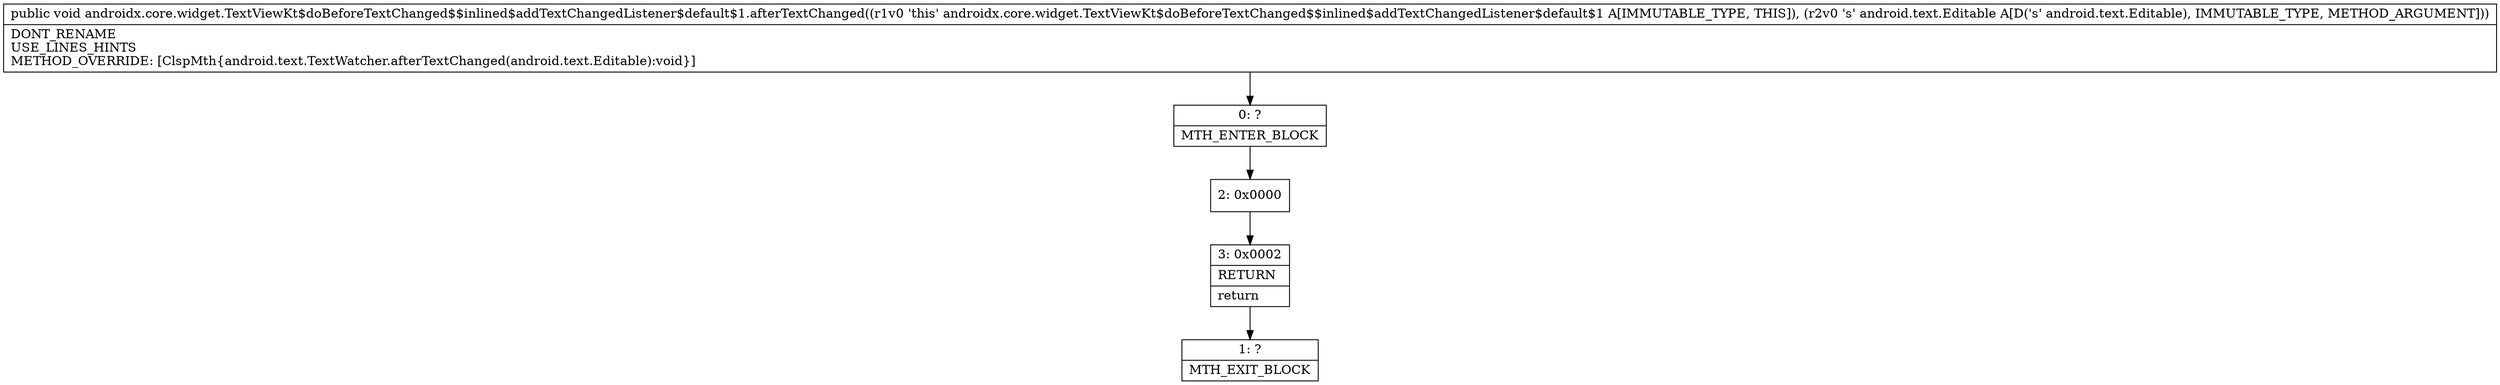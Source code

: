 digraph "CFG forandroidx.core.widget.TextViewKt$doBeforeTextChanged$$inlined$addTextChangedListener$default$1.afterTextChanged(Landroid\/text\/Editable;)V" {
Node_0 [shape=record,label="{0\:\ ?|MTH_ENTER_BLOCK\l}"];
Node_2 [shape=record,label="{2\:\ 0x0000}"];
Node_3 [shape=record,label="{3\:\ 0x0002|RETURN\l|return\l}"];
Node_1 [shape=record,label="{1\:\ ?|MTH_EXIT_BLOCK\l}"];
MethodNode[shape=record,label="{public void androidx.core.widget.TextViewKt$doBeforeTextChanged$$inlined$addTextChangedListener$default$1.afterTextChanged((r1v0 'this' androidx.core.widget.TextViewKt$doBeforeTextChanged$$inlined$addTextChangedListener$default$1 A[IMMUTABLE_TYPE, THIS]), (r2v0 's' android.text.Editable A[D('s' android.text.Editable), IMMUTABLE_TYPE, METHOD_ARGUMENT]))  | DONT_RENAME\lUSE_LINES_HINTS\lMETHOD_OVERRIDE: [ClspMth\{android.text.TextWatcher.afterTextChanged(android.text.Editable):void\}]\l}"];
MethodNode -> Node_0;Node_0 -> Node_2;
Node_2 -> Node_3;
Node_3 -> Node_1;
}

